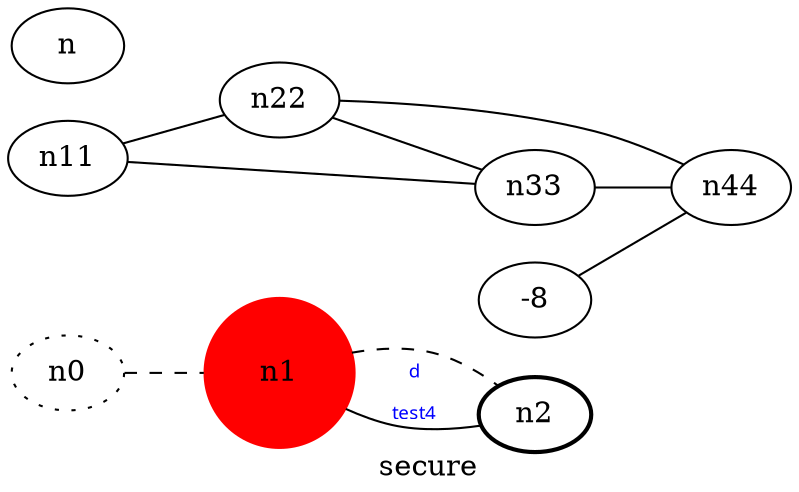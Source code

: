 graph test4 {
	rankdir=LR;
	fontcolor=blue; /* c9223372036854775808; c1; c0 -- c1 */
	n0 [style=dotted, fillcolor="#123456"]; // c2; c3; c2 -- c3
	n1 [height=1, width=1, color=red, style=filled];
	n2 [style=bold, xlabel="secure"];
	n0 -- n1 -- n2[style=dashed];
	n1 -- n2 [fontname="comic sans", label="d\n\l\G", fontcolor=blue, fontsize=9];
	n11 -- n22;
	n11 -- n33;
	n-8 -- n44;
	n22 -- n33;
	n22 -- n44;
	n33 -- n44;
}
